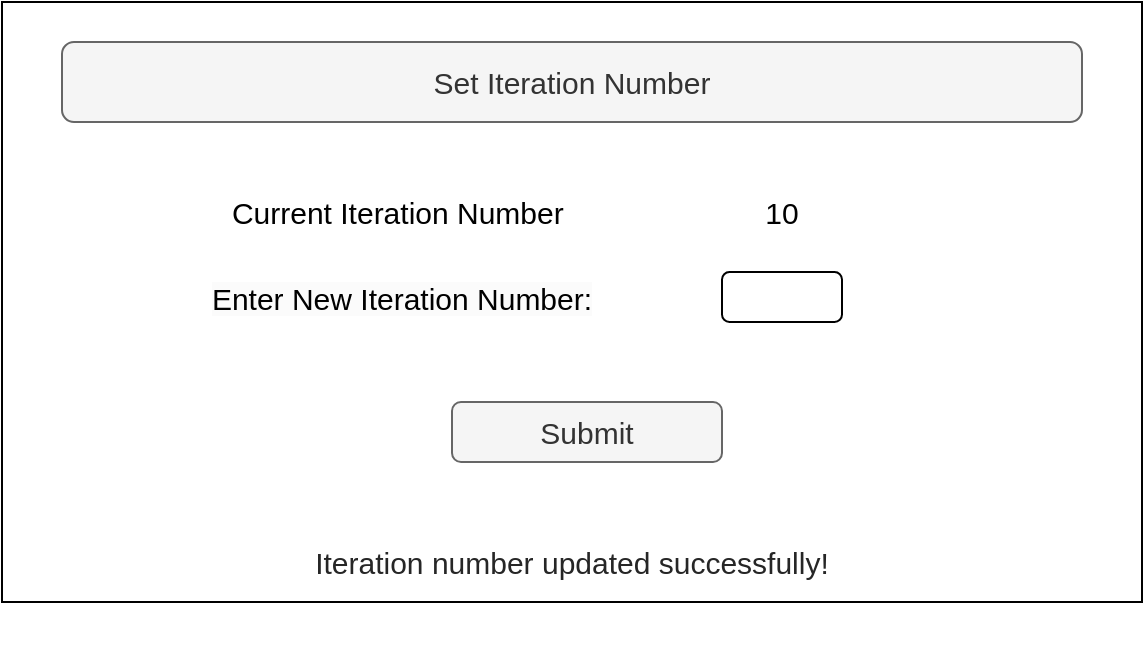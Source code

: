 <mxfile version="26.0.6" pages="2">
  <diagram name="Page-1" id="GfovaIWagQlg7qAzYxv6">
    <mxGraphModel grid="1" page="1" gridSize="10" guides="1" tooltips="1" connect="1" arrows="1" fold="1" pageScale="1" pageWidth="850" pageHeight="1100" math="0" shadow="0">
      <root>
        <mxCell id="0" />
        <mxCell id="1" parent="0" />
        <mxCell id="9si1Bmmh9FL-vdm3qHhz-1" value="" style="rounded=0;whiteSpace=wrap;html=1;" vertex="1" parent="1">
          <mxGeometry x="150" y="80" width="570" height="300" as="geometry" />
        </mxCell>
        <mxCell id="9si1Bmmh9FL-vdm3qHhz-2" value="&lt;font style=&quot;font-size: 15px;&quot;&gt;Set Iteration Number&lt;/font&gt;" style="rounded=1;whiteSpace=wrap;html=1;fillColor=#f5f5f5;fontColor=#333333;strokeColor=#666666;" vertex="1" parent="1">
          <mxGeometry x="180" y="100" width="510" height="40" as="geometry" />
        </mxCell>
        <mxCell id="9si1Bmmh9FL-vdm3qHhz-3" value="Current Iteration Number&amp;nbsp;" style="text;html=1;align=center;verticalAlign=middle;whiteSpace=wrap;rounded=0;fontSize=15;" vertex="1" parent="1">
          <mxGeometry x="200" y="180" width="300" height="10" as="geometry" />
        </mxCell>
        <mxCell id="9si1Bmmh9FL-vdm3qHhz-4" value="&lt;font style=&quot;font-size: 15px;&quot;&gt;10&lt;/font&gt;" style="text;html=1;align=center;verticalAlign=middle;whiteSpace=wrap;rounded=0;" vertex="1" parent="1">
          <mxGeometry x="510" y="170" width="60" height="30" as="geometry" />
        </mxCell>
        <mxCell id="9si1Bmmh9FL-vdm3qHhz-5" value="&lt;span style=&quot;color: rgb(0, 0, 0); font-family: Helvetica; font-size: 15px; font-style: normal; font-variant-ligatures: normal; font-variant-caps: normal; font-weight: 400; letter-spacing: normal; orphans: 2; text-align: center; text-indent: 0px; text-transform: none; widows: 2; word-spacing: 0px; -webkit-text-stroke-width: 0px; white-space: normal; background-color: rgb(251, 251, 251); text-decoration-thickness: initial; text-decoration-style: initial; text-decoration-color: initial; display: inline !important; float: none;&quot;&gt;Enter New Iteration Number:&lt;/span&gt;" style="text;html=1;align=center;verticalAlign=middle;whiteSpace=wrap;rounded=0;" vertex="1" parent="1">
          <mxGeometry x="230" y="222.5" width="240" height="10" as="geometry" />
        </mxCell>
        <mxCell id="9si1Bmmh9FL-vdm3qHhz-6" value="" style="rounded=1;whiteSpace=wrap;html=1;" vertex="1" parent="1">
          <mxGeometry x="510" y="215" width="60" height="25" as="geometry" />
        </mxCell>
        <mxCell id="9si1Bmmh9FL-vdm3qHhz-7" value="&lt;font style=&quot;font-size: 15px;&quot;&gt;Submit&lt;/font&gt;" style="rounded=1;whiteSpace=wrap;html=1;fillColor=#f5f5f5;fontColor=#333333;strokeColor=#666666;" vertex="1" parent="1">
          <mxGeometry x="375" y="280" width="135" height="30" as="geometry" />
        </mxCell>
        <mxCell id="9si1Bmmh9FL-vdm3qHhz-8" value="" style="shape=image;html=1;verticalAlign=top;verticalLabelPosition=bottom;labelBackgroundColor=#ffffff;imageAspect=0;aspect=fixed;image=https://cdn1.iconfinder.com/data/icons/uiux-001-line/32/UI_UX_UIUX_Reject-128.png;fontColor=#C2C2C2;" vertex="1" parent="1">
          <mxGeometry x="692" y="80" width="28" height="28" as="geometry" />
        </mxCell>
        <mxCell id="9si1Bmmh9FL-vdm3qHhz-9" value="&lt;font style=&quot;font-size: 15px; color: rgb(38, 38, 38);&quot;&gt;Iteration number updated successfully&lt;span style=&quot;&quot; class=&quot;hljs-operator&quot;&gt;!&lt;/span&gt;&lt;/font&gt;" style="text;html=1;align=center;verticalAlign=middle;whiteSpace=wrap;rounded=0;" vertex="1" parent="1">
          <mxGeometry x="290" y="310" width="290" height="100" as="geometry" />
        </mxCell>
      </root>
    </mxGraphModel>
  </diagram>
  <diagram id="6HpCyx-F_7gjNqGq9Ltg" name="Page-2">
    <mxGraphModel grid="1" page="1" gridSize="10" guides="1" tooltips="1" connect="1" arrows="1" fold="1" pageScale="1" pageWidth="850" pageHeight="1100" math="0" shadow="0">
      <root>
        <mxCell id="0" />
        <mxCell id="1" parent="0" />
        <mxCell id="fWAnESmdh3rx2afBq7EQ-86" value="" style="rounded=0;whiteSpace=wrap;html=1;" vertex="1" parent="1">
          <mxGeometry x="180" y="38.5" width="480" height="481.5" as="geometry" />
        </mxCell>
        <mxCell id="fWAnESmdh3rx2afBq7EQ-2" value="&lt;font style=&quot;font-size: 15px;&quot;&gt;Evaluate Classifier Performance&lt;/font&gt;" style="rounded=1;whiteSpace=wrap;html=1;fillColor=#f5f5f5;fontColor=#333333;strokeColor=#666666;" vertex="1" parent="1">
          <mxGeometry x="200" y="60" width="430" height="30" as="geometry" />
        </mxCell>
        <mxCell id="fWAnESmdh3rx2afBq7EQ-84" value="Pass" style="rounded=1;whiteSpace=wrap;html=1;fillColor=#f5f5f5;fontColor=#333333;strokeColor=#666666;" vertex="1" parent="1">
          <mxGeometry x="270" y="460" width="120" height="30" as="geometry" />
        </mxCell>
        <mxCell id="fWAnESmdh3rx2afBq7EQ-85" value="Fail" style="rounded=1;whiteSpace=wrap;html=1;fillColor=#f5f5f5;fontColor=#333333;strokeColor=#666666;" vertex="1" parent="1">
          <mxGeometry x="450" y="460" width="120" height="30" as="geometry" />
        </mxCell>
        <mxCell id="fWAnESmdh3rx2afBq7EQ-87" value="" style="shape=image;html=1;verticalAlign=top;verticalLabelPosition=bottom;labelBackgroundColor=#ffffff;imageAspect=0;aspect=fixed;image=https://cdn1.iconfinder.com/data/icons/uiux-001-line/32/UI_UX_UIUX_Reject-128.png" vertex="1" parent="1">
          <mxGeometry x="632" y="40" width="28" height="28" as="geometry" />
        </mxCell>
        <mxCell id="aVLRj7tp9qrpkqVMFD9f-39" value="Max number of errors tolerated (th1): 4" style="text;html=1;align=center;verticalAlign=middle;whiteSpace=wrap;rounded=0;fontSize=15;" vertex="1" parent="1">
          <mxGeometry x="272.5" y="300" width="285" height="10" as="geometry" />
        </mxCell>
        <mxCell id="aVLRj7tp9qrpkqVMFD9f-40" value="Max number of consecutive error tolerated (th 2) :2" style="text;html=1;align=center;verticalAlign=middle;whiteSpace=wrap;rounded=0;fontSize=15;" vertex="1" parent="1">
          <mxGeometry x="245" y="320" width="340" height="10" as="geometry" />
        </mxCell>
        <mxCell id="aVLRj7tp9qrpkqVMFD9f-41" value="th1 satisfied&lt;div&gt;3 &amp;lt; 4&lt;/div&gt;" style="rounded=1;whiteSpace=wrap;html=1;fontSize=15;fillColor=#d5e8d4;strokeColor=#82b366;" vertex="1" parent="1">
          <mxGeometry x="265" y="400" width="130" height="40" as="geometry" />
        </mxCell>
        <mxCell id="aVLRj7tp9qrpkqVMFD9f-42" value="&lt;font style=&quot;font-size: 15px;&quot;&gt;th 2 exceeded&lt;/font&gt;&lt;div&gt;&lt;font style=&quot;font-size: 15px;&quot;&gt;3 &amp;gt; 2&lt;/font&gt;&lt;/div&gt;" style="rounded=1;whiteSpace=wrap;html=1;fillColor=#f8cecc;strokeColor=#b85450;" vertex="1" parent="1">
          <mxGeometry x="445.5" y="400" width="124.5" height="40" as="geometry" />
        </mxCell>
        <mxCell id="aVLRj7tp9qrpkqVMFD9f-102" value="" style="shape=table;startSize=0;container=1;collapsible=0;childLayout=tableLayout;" vertex="1" parent="1">
          <mxGeometry x="240" y="110" width="370" height="174" as="geometry" />
        </mxCell>
        <mxCell id="aVLRj7tp9qrpkqVMFD9f-103" value="" style="shape=tableRow;horizontal=0;startSize=0;swimlaneHead=0;swimlaneBody=0;strokeColor=inherit;top=0;left=0;bottom=0;right=0;collapsible=0;dropTarget=0;fillColor=none;points=[[0,0.5],[1,0.5]];portConstraint=eastwest;" vertex="1" parent="aVLRj7tp9qrpkqVMFD9f-102">
          <mxGeometry width="370" height="35" as="geometry" />
        </mxCell>
        <mxCell id="aVLRj7tp9qrpkqVMFD9f-104" value="Session ID" style="shape=partialRectangle;html=1;whiteSpace=wrap;connectable=0;strokeColor=inherit;overflow=hidden;fillColor=none;top=0;left=0;bottom=0;right=0;pointerEvents=1;" vertex="1" parent="aVLRj7tp9qrpkqVMFD9f-103">
          <mxGeometry width="93" height="35" as="geometry">
            <mxRectangle width="93" height="35" as="alternateBounds" />
          </mxGeometry>
        </mxCell>
        <mxCell id="aVLRj7tp9qrpkqVMFD9f-105" value="&lt;font&gt;Expert Label&lt;/font&gt;" style="shape=partialRectangle;html=1;whiteSpace=wrap;connectable=0;strokeColor=inherit;overflow=hidden;fillColor=none;top=0;left=0;bottom=0;right=0;pointerEvents=1;" vertex="1" parent="aVLRj7tp9qrpkqVMFD9f-103">
          <mxGeometry x="93" width="94" height="35" as="geometry">
            <mxRectangle width="94" height="35" as="alternateBounds" />
          </mxGeometry>
        </mxCell>
        <mxCell id="aVLRj7tp9qrpkqVMFD9f-106" value="&lt;font&gt;Classifier Label&lt;/font&gt;" style="shape=partialRectangle;html=1;whiteSpace=wrap;connectable=0;strokeColor=inherit;overflow=hidden;fillColor=none;top=0;left=0;bottom=0;right=0;pointerEvents=1;" vertex="1" parent="aVLRj7tp9qrpkqVMFD9f-103">
          <mxGeometry x="187" width="90" height="35" as="geometry">
            <mxRectangle width="90" height="35" as="alternateBounds" />
          </mxGeometry>
        </mxCell>
        <mxCell id="aVLRj7tp9qrpkqVMFD9f-107" value="&lt;font&gt;Error&lt;/font&gt;" style="shape=partialRectangle;html=1;whiteSpace=wrap;connectable=0;strokeColor=inherit;overflow=hidden;fillColor=none;top=0;left=0;bottom=0;right=0;pointerEvents=1;" vertex="1" parent="aVLRj7tp9qrpkqVMFD9f-103">
          <mxGeometry x="277" width="93" height="35" as="geometry">
            <mxRectangle width="93" height="35" as="alternateBounds" />
          </mxGeometry>
        </mxCell>
        <mxCell id="aVLRj7tp9qrpkqVMFD9f-108" value="" style="shape=tableRow;horizontal=0;startSize=0;swimlaneHead=0;swimlaneBody=0;strokeColor=inherit;top=0;left=0;bottom=0;right=0;collapsible=0;dropTarget=0;fillColor=none;points=[[0,0.5],[1,0.5]];portConstraint=eastwest;" vertex="1" parent="aVLRj7tp9qrpkqVMFD9f-102">
          <mxGeometry y="35" width="370" height="35" as="geometry" />
        </mxCell>
        <mxCell id="aVLRj7tp9qrpkqVMFD9f-109" value="0" style="shape=partialRectangle;html=1;whiteSpace=wrap;connectable=0;strokeColor=inherit;overflow=hidden;fillColor=none;top=0;left=0;bottom=0;right=0;pointerEvents=1;" vertex="1" parent="aVLRj7tp9qrpkqVMFD9f-108">
          <mxGeometry width="93" height="35" as="geometry">
            <mxRectangle width="93" height="35" as="alternateBounds" />
          </mxGeometry>
        </mxCell>
        <mxCell id="aVLRj7tp9qrpkqVMFD9f-110" value="1" style="shape=partialRectangle;html=1;whiteSpace=wrap;connectable=0;strokeColor=inherit;overflow=hidden;fillColor=none;top=0;left=0;bottom=0;right=0;pointerEvents=1;" vertex="1" parent="aVLRj7tp9qrpkqVMFD9f-108">
          <mxGeometry x="93" width="94" height="35" as="geometry">
            <mxRectangle width="94" height="35" as="alternateBounds" />
          </mxGeometry>
        </mxCell>
        <mxCell id="aVLRj7tp9qrpkqVMFD9f-111" value="2" style="shape=partialRectangle;html=1;whiteSpace=wrap;connectable=0;strokeColor=inherit;overflow=hidden;fillColor=none;top=0;left=0;bottom=0;right=0;pointerEvents=1;" vertex="1" parent="aVLRj7tp9qrpkqVMFD9f-108">
          <mxGeometry x="187" width="90" height="35" as="geometry">
            <mxRectangle width="90" height="35" as="alternateBounds" />
          </mxGeometry>
        </mxCell>
        <mxCell id="aVLRj7tp9qrpkqVMFD9f-112" value="Yes" style="shape=partialRectangle;html=1;whiteSpace=wrap;connectable=0;strokeColor=inherit;overflow=hidden;fillColor=none;top=0;left=0;bottom=0;right=0;pointerEvents=1;" vertex="1" parent="aVLRj7tp9qrpkqVMFD9f-108">
          <mxGeometry x="277" width="93" height="35" as="geometry">
            <mxRectangle width="93" height="35" as="alternateBounds" />
          </mxGeometry>
        </mxCell>
        <mxCell id="aVLRj7tp9qrpkqVMFD9f-113" value="" style="shape=tableRow;horizontal=0;startSize=0;swimlaneHead=0;swimlaneBody=0;strokeColor=inherit;top=0;left=0;bottom=0;right=0;collapsible=0;dropTarget=0;fillColor=none;points=[[0,0.5],[1,0.5]];portConstraint=eastwest;" vertex="1" parent="aVLRj7tp9qrpkqVMFD9f-102">
          <mxGeometry y="70" width="370" height="34" as="geometry" />
        </mxCell>
        <mxCell id="aVLRj7tp9qrpkqVMFD9f-114" value="1" style="shape=partialRectangle;html=1;whiteSpace=wrap;connectable=0;strokeColor=inherit;overflow=hidden;fillColor=none;top=0;left=0;bottom=0;right=0;pointerEvents=1;" vertex="1" parent="aVLRj7tp9qrpkqVMFD9f-113">
          <mxGeometry width="93" height="34" as="geometry">
            <mxRectangle width="93" height="34" as="alternateBounds" />
          </mxGeometry>
        </mxCell>
        <mxCell id="aVLRj7tp9qrpkqVMFD9f-115" value="1" style="shape=partialRectangle;html=1;whiteSpace=wrap;connectable=0;strokeColor=inherit;overflow=hidden;fillColor=none;top=0;left=0;bottom=0;right=0;pointerEvents=1;" vertex="1" parent="aVLRj7tp9qrpkqVMFD9f-113">
          <mxGeometry x="93" width="94" height="34" as="geometry">
            <mxRectangle width="94" height="34" as="alternateBounds" />
          </mxGeometry>
        </mxCell>
        <mxCell id="aVLRj7tp9qrpkqVMFD9f-116" value="3" style="shape=partialRectangle;html=1;whiteSpace=wrap;connectable=0;strokeColor=inherit;overflow=hidden;fillColor=none;top=0;left=0;bottom=0;right=0;pointerEvents=1;" vertex="1" parent="aVLRj7tp9qrpkqVMFD9f-113">
          <mxGeometry x="187" width="90" height="34" as="geometry">
            <mxRectangle width="90" height="34" as="alternateBounds" />
          </mxGeometry>
        </mxCell>
        <mxCell id="aVLRj7tp9qrpkqVMFD9f-117" value="Yes" style="shape=partialRectangle;html=1;whiteSpace=wrap;connectable=0;strokeColor=inherit;overflow=hidden;fillColor=none;top=0;left=0;bottom=0;right=0;pointerEvents=1;" vertex="1" parent="aVLRj7tp9qrpkqVMFD9f-113">
          <mxGeometry x="277" width="93" height="34" as="geometry">
            <mxRectangle width="93" height="34" as="alternateBounds" />
          </mxGeometry>
        </mxCell>
        <mxCell id="aVLRj7tp9qrpkqVMFD9f-118" value="" style="shape=tableRow;horizontal=0;startSize=0;swimlaneHead=0;swimlaneBody=0;strokeColor=inherit;top=0;left=0;bottom=0;right=0;collapsible=0;dropTarget=0;fillColor=none;points=[[0,0.5],[1,0.5]];portConstraint=eastwest;" vertex="1" parent="aVLRj7tp9qrpkqVMFD9f-102">
          <mxGeometry y="104" width="370" height="35" as="geometry" />
        </mxCell>
        <mxCell id="aVLRj7tp9qrpkqVMFD9f-119" value="2" style="shape=partialRectangle;html=1;whiteSpace=wrap;connectable=0;strokeColor=inherit;overflow=hidden;fillColor=none;top=0;left=0;bottom=0;right=0;pointerEvents=1;" vertex="1" parent="aVLRj7tp9qrpkqVMFD9f-118">
          <mxGeometry width="93" height="35" as="geometry">
            <mxRectangle width="93" height="35" as="alternateBounds" />
          </mxGeometry>
        </mxCell>
        <mxCell id="aVLRj7tp9qrpkqVMFD9f-120" value="2" style="shape=partialRectangle;html=1;whiteSpace=wrap;connectable=0;strokeColor=inherit;overflow=hidden;fillColor=none;top=0;left=0;bottom=0;right=0;pointerEvents=1;" vertex="1" parent="aVLRj7tp9qrpkqVMFD9f-118">
          <mxGeometry x="93" width="94" height="35" as="geometry">
            <mxRectangle width="94" height="35" as="alternateBounds" />
          </mxGeometry>
        </mxCell>
        <mxCell id="aVLRj7tp9qrpkqVMFD9f-121" value="1" style="shape=partialRectangle;html=1;whiteSpace=wrap;connectable=0;strokeColor=inherit;overflow=hidden;fillColor=none;top=0;left=0;bottom=0;right=0;pointerEvents=1;" vertex="1" parent="aVLRj7tp9qrpkqVMFD9f-118">
          <mxGeometry x="187" width="90" height="35" as="geometry">
            <mxRectangle width="90" height="35" as="alternateBounds" />
          </mxGeometry>
        </mxCell>
        <mxCell id="aVLRj7tp9qrpkqVMFD9f-122" value="Yes" style="shape=partialRectangle;html=1;whiteSpace=wrap;connectable=0;strokeColor=inherit;overflow=hidden;fillColor=none;top=0;left=0;bottom=0;right=0;pointerEvents=1;" vertex="1" parent="aVLRj7tp9qrpkqVMFD9f-118">
          <mxGeometry x="277" width="93" height="35" as="geometry">
            <mxRectangle width="93" height="35" as="alternateBounds" />
          </mxGeometry>
        </mxCell>
        <mxCell id="aVLRj7tp9qrpkqVMFD9f-123" value="" style="shape=tableRow;horizontal=0;startSize=0;swimlaneHead=0;swimlaneBody=0;strokeColor=inherit;top=0;left=0;bottom=0;right=0;collapsible=0;dropTarget=0;fillColor=none;points=[[0,0.5],[1,0.5]];portConstraint=eastwest;" vertex="1" parent="aVLRj7tp9qrpkqVMFD9f-102">
          <mxGeometry y="139" width="370" height="35" as="geometry" />
        </mxCell>
        <mxCell id="aVLRj7tp9qrpkqVMFD9f-124" value="3" style="shape=partialRectangle;html=1;whiteSpace=wrap;connectable=0;strokeColor=inherit;overflow=hidden;fillColor=none;top=0;left=0;bottom=0;right=0;pointerEvents=1;" vertex="1" parent="aVLRj7tp9qrpkqVMFD9f-123">
          <mxGeometry width="93" height="35" as="geometry">
            <mxRectangle width="93" height="35" as="alternateBounds" />
          </mxGeometry>
        </mxCell>
        <mxCell id="aVLRj7tp9qrpkqVMFD9f-125" value="3" style="shape=partialRectangle;html=1;whiteSpace=wrap;connectable=0;strokeColor=inherit;overflow=hidden;fillColor=none;top=0;left=0;bottom=0;right=0;pointerEvents=1;" vertex="1" parent="aVLRj7tp9qrpkqVMFD9f-123">
          <mxGeometry x="93" width="94" height="35" as="geometry">
            <mxRectangle width="94" height="35" as="alternateBounds" />
          </mxGeometry>
        </mxCell>
        <mxCell id="aVLRj7tp9qrpkqVMFD9f-126" value="3" style="shape=partialRectangle;html=1;whiteSpace=wrap;connectable=0;strokeColor=inherit;overflow=hidden;fillColor=none;top=0;left=0;bottom=0;right=0;pointerEvents=1;" vertex="1" parent="aVLRj7tp9qrpkqVMFD9f-123">
          <mxGeometry x="187" width="90" height="35" as="geometry">
            <mxRectangle width="90" height="35" as="alternateBounds" />
          </mxGeometry>
        </mxCell>
        <mxCell id="aVLRj7tp9qrpkqVMFD9f-127" value="No" style="shape=partialRectangle;html=1;whiteSpace=wrap;connectable=0;strokeColor=inherit;overflow=hidden;fillColor=none;top=0;left=0;bottom=0;right=0;pointerEvents=1;" vertex="1" parent="aVLRj7tp9qrpkqVMFD9f-123">
          <mxGeometry x="277" width="93" height="35" as="geometry">
            <mxRectangle width="93" height="35" as="alternateBounds" />
          </mxGeometry>
        </mxCell>
      </root>
    </mxGraphModel>
  </diagram>
</mxfile>
